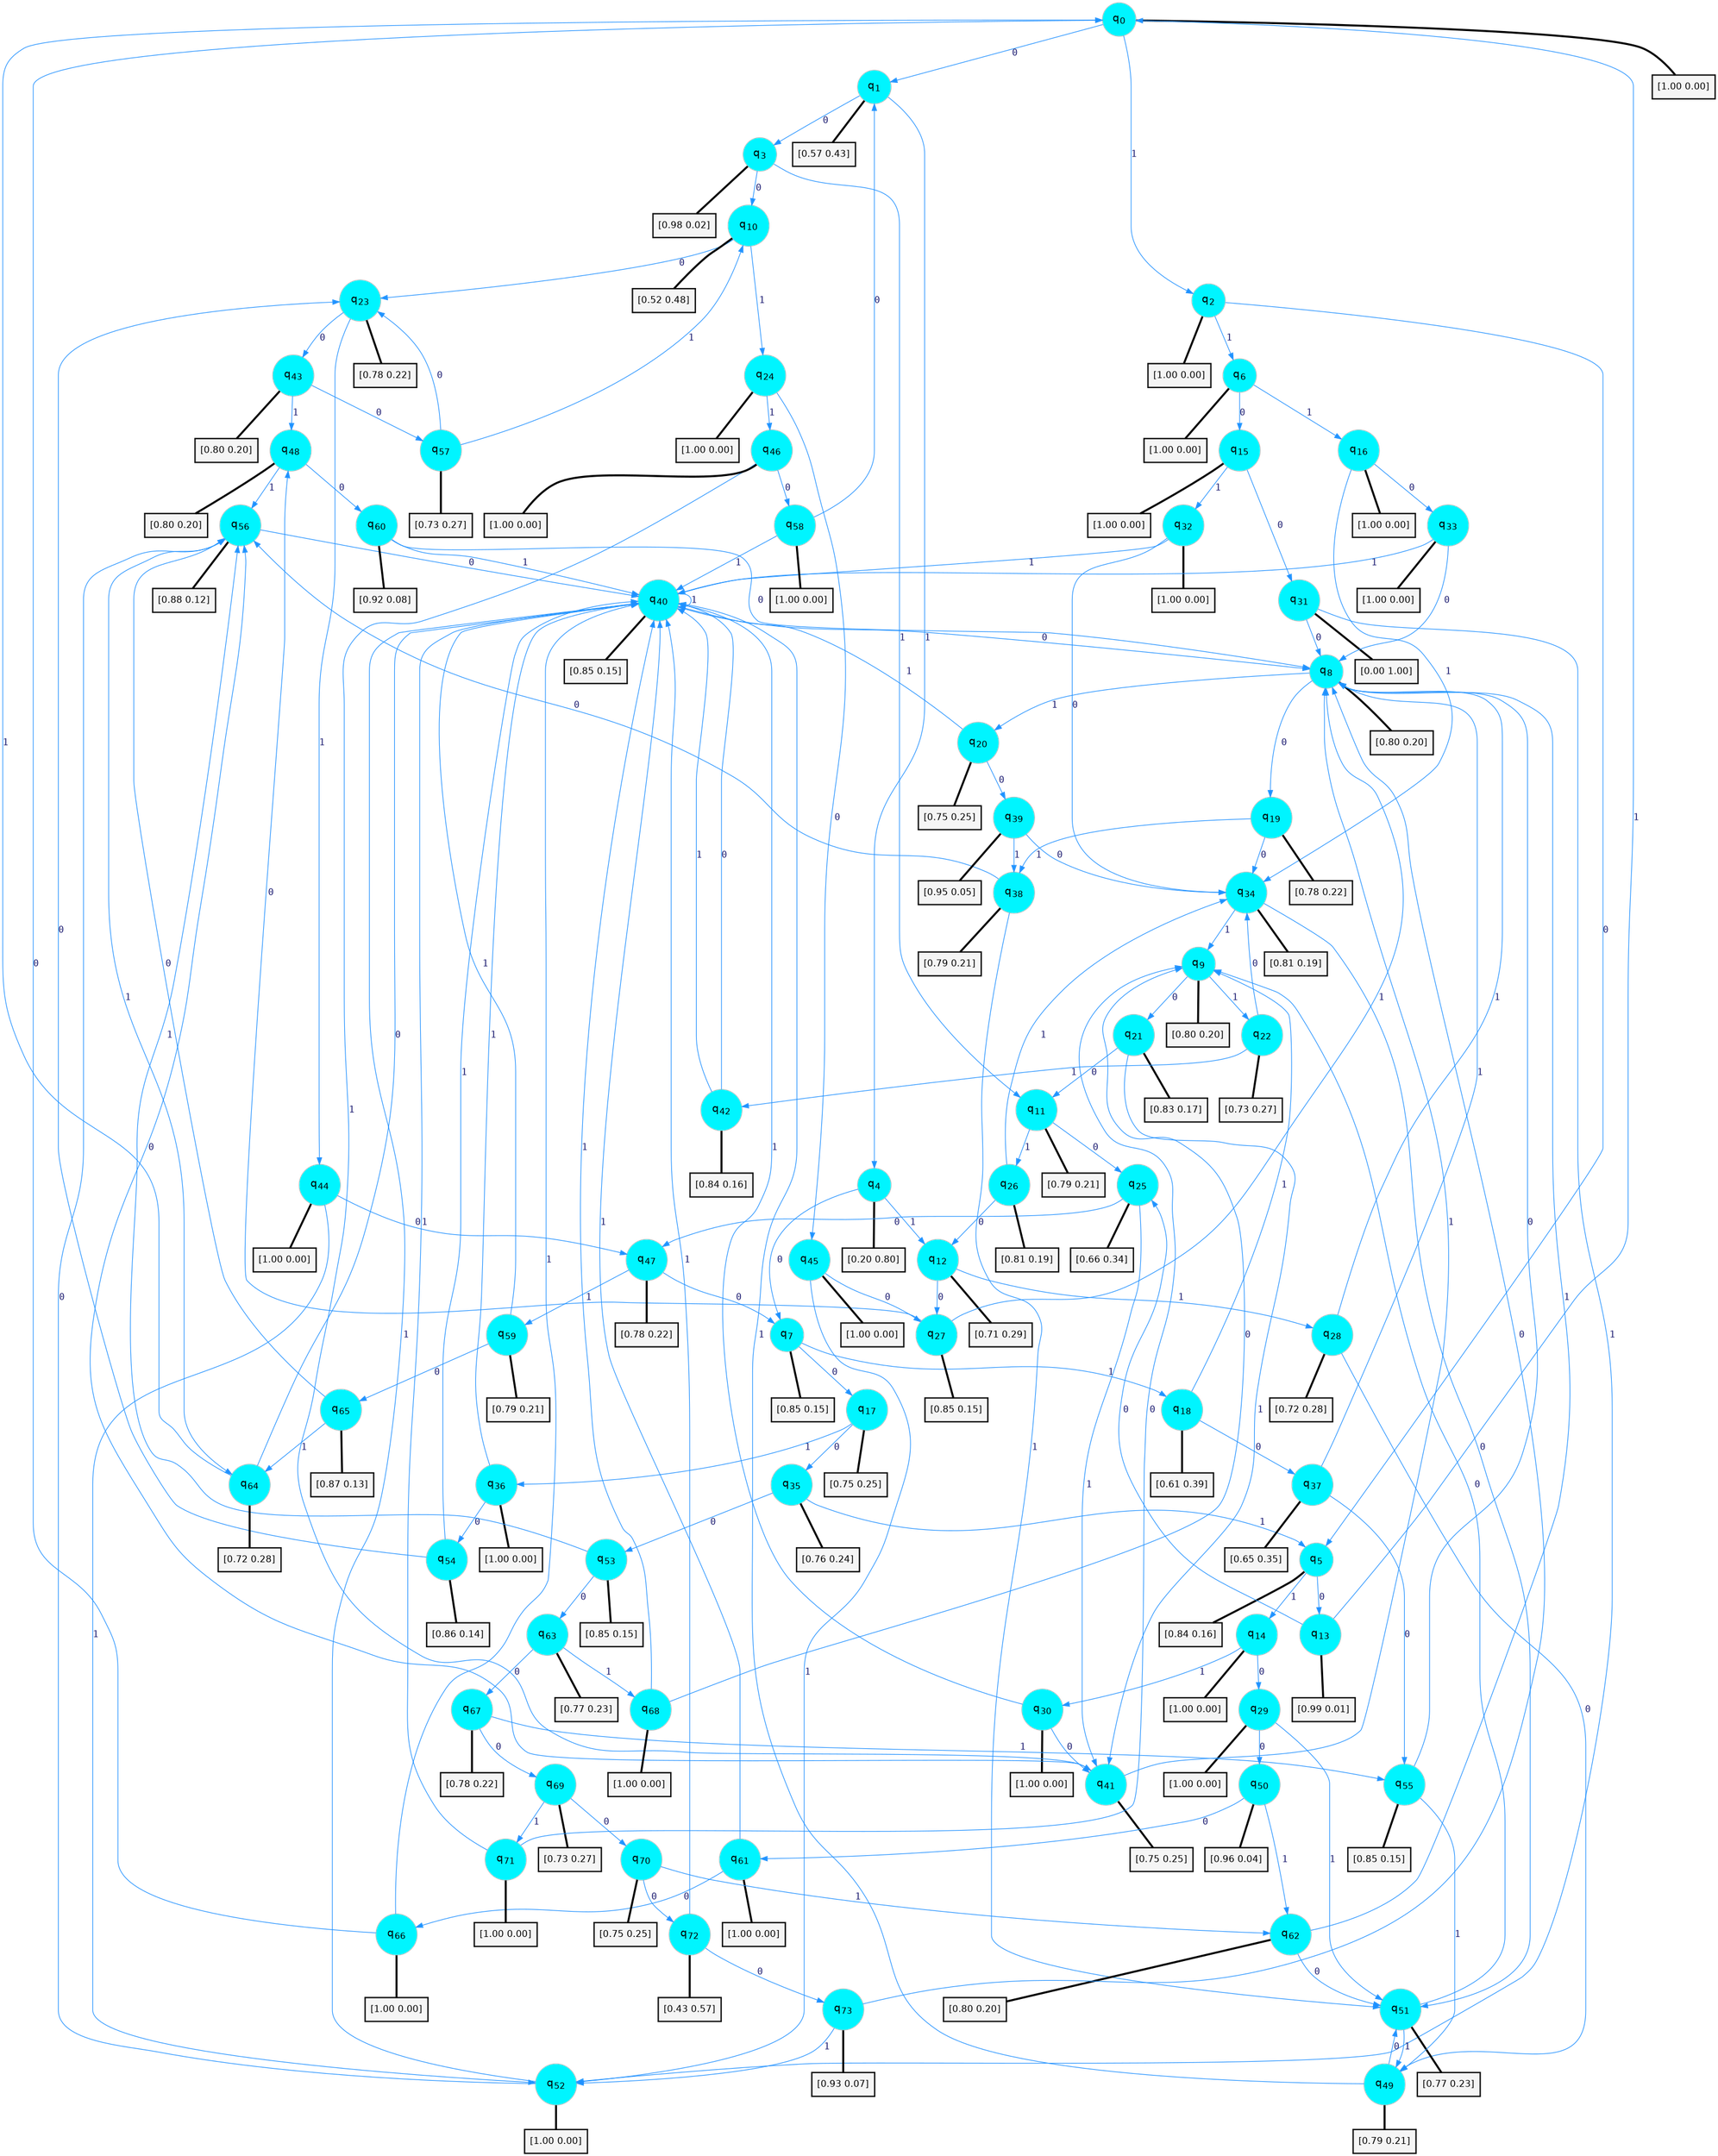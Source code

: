 digraph G {
graph [
bgcolor=transparent, dpi=300, rankdir=TD, size="40,25"];
node [
color=gray, fillcolor=turquoise1, fontcolor=black, fontname=Helvetica, fontsize=16, fontweight=bold, shape=circle, style=filled];
edge [
arrowsize=1, color=dodgerblue1, fontcolor=midnightblue, fontname=courier, fontweight=bold, penwidth=1, style=solid, weight=20];
0[label=<q<SUB>0</SUB>>];
1[label=<q<SUB>1</SUB>>];
2[label=<q<SUB>2</SUB>>];
3[label=<q<SUB>3</SUB>>];
4[label=<q<SUB>4</SUB>>];
5[label=<q<SUB>5</SUB>>];
6[label=<q<SUB>6</SUB>>];
7[label=<q<SUB>7</SUB>>];
8[label=<q<SUB>8</SUB>>];
9[label=<q<SUB>9</SUB>>];
10[label=<q<SUB>10</SUB>>];
11[label=<q<SUB>11</SUB>>];
12[label=<q<SUB>12</SUB>>];
13[label=<q<SUB>13</SUB>>];
14[label=<q<SUB>14</SUB>>];
15[label=<q<SUB>15</SUB>>];
16[label=<q<SUB>16</SUB>>];
17[label=<q<SUB>17</SUB>>];
18[label=<q<SUB>18</SUB>>];
19[label=<q<SUB>19</SUB>>];
20[label=<q<SUB>20</SUB>>];
21[label=<q<SUB>21</SUB>>];
22[label=<q<SUB>22</SUB>>];
23[label=<q<SUB>23</SUB>>];
24[label=<q<SUB>24</SUB>>];
25[label=<q<SUB>25</SUB>>];
26[label=<q<SUB>26</SUB>>];
27[label=<q<SUB>27</SUB>>];
28[label=<q<SUB>28</SUB>>];
29[label=<q<SUB>29</SUB>>];
30[label=<q<SUB>30</SUB>>];
31[label=<q<SUB>31</SUB>>];
32[label=<q<SUB>32</SUB>>];
33[label=<q<SUB>33</SUB>>];
34[label=<q<SUB>34</SUB>>];
35[label=<q<SUB>35</SUB>>];
36[label=<q<SUB>36</SUB>>];
37[label=<q<SUB>37</SUB>>];
38[label=<q<SUB>38</SUB>>];
39[label=<q<SUB>39</SUB>>];
40[label=<q<SUB>40</SUB>>];
41[label=<q<SUB>41</SUB>>];
42[label=<q<SUB>42</SUB>>];
43[label=<q<SUB>43</SUB>>];
44[label=<q<SUB>44</SUB>>];
45[label=<q<SUB>45</SUB>>];
46[label=<q<SUB>46</SUB>>];
47[label=<q<SUB>47</SUB>>];
48[label=<q<SUB>48</SUB>>];
49[label=<q<SUB>49</SUB>>];
50[label=<q<SUB>50</SUB>>];
51[label=<q<SUB>51</SUB>>];
52[label=<q<SUB>52</SUB>>];
53[label=<q<SUB>53</SUB>>];
54[label=<q<SUB>54</SUB>>];
55[label=<q<SUB>55</SUB>>];
56[label=<q<SUB>56</SUB>>];
57[label=<q<SUB>57</SUB>>];
58[label=<q<SUB>58</SUB>>];
59[label=<q<SUB>59</SUB>>];
60[label=<q<SUB>60</SUB>>];
61[label=<q<SUB>61</SUB>>];
62[label=<q<SUB>62</SUB>>];
63[label=<q<SUB>63</SUB>>];
64[label=<q<SUB>64</SUB>>];
65[label=<q<SUB>65</SUB>>];
66[label=<q<SUB>66</SUB>>];
67[label=<q<SUB>67</SUB>>];
68[label=<q<SUB>68</SUB>>];
69[label=<q<SUB>69</SUB>>];
70[label=<q<SUB>70</SUB>>];
71[label=<q<SUB>71</SUB>>];
72[label=<q<SUB>72</SUB>>];
73[label=<q<SUB>73</SUB>>];
74[label="[1.00 0.00]", shape=box,fontcolor=black, fontname=Helvetica, fontsize=14, penwidth=2, fillcolor=whitesmoke,color=black];
75[label="[0.57 0.43]", shape=box,fontcolor=black, fontname=Helvetica, fontsize=14, penwidth=2, fillcolor=whitesmoke,color=black];
76[label="[1.00 0.00]", shape=box,fontcolor=black, fontname=Helvetica, fontsize=14, penwidth=2, fillcolor=whitesmoke,color=black];
77[label="[0.98 0.02]", shape=box,fontcolor=black, fontname=Helvetica, fontsize=14, penwidth=2, fillcolor=whitesmoke,color=black];
78[label="[0.20 0.80]", shape=box,fontcolor=black, fontname=Helvetica, fontsize=14, penwidth=2, fillcolor=whitesmoke,color=black];
79[label="[0.84 0.16]", shape=box,fontcolor=black, fontname=Helvetica, fontsize=14, penwidth=2, fillcolor=whitesmoke,color=black];
80[label="[1.00 0.00]", shape=box,fontcolor=black, fontname=Helvetica, fontsize=14, penwidth=2, fillcolor=whitesmoke,color=black];
81[label="[0.85 0.15]", shape=box,fontcolor=black, fontname=Helvetica, fontsize=14, penwidth=2, fillcolor=whitesmoke,color=black];
82[label="[0.80 0.20]", shape=box,fontcolor=black, fontname=Helvetica, fontsize=14, penwidth=2, fillcolor=whitesmoke,color=black];
83[label="[0.80 0.20]", shape=box,fontcolor=black, fontname=Helvetica, fontsize=14, penwidth=2, fillcolor=whitesmoke,color=black];
84[label="[0.52 0.48]", shape=box,fontcolor=black, fontname=Helvetica, fontsize=14, penwidth=2, fillcolor=whitesmoke,color=black];
85[label="[0.79 0.21]", shape=box,fontcolor=black, fontname=Helvetica, fontsize=14, penwidth=2, fillcolor=whitesmoke,color=black];
86[label="[0.71 0.29]", shape=box,fontcolor=black, fontname=Helvetica, fontsize=14, penwidth=2, fillcolor=whitesmoke,color=black];
87[label="[0.99 0.01]", shape=box,fontcolor=black, fontname=Helvetica, fontsize=14, penwidth=2, fillcolor=whitesmoke,color=black];
88[label="[1.00 0.00]", shape=box,fontcolor=black, fontname=Helvetica, fontsize=14, penwidth=2, fillcolor=whitesmoke,color=black];
89[label="[1.00 0.00]", shape=box,fontcolor=black, fontname=Helvetica, fontsize=14, penwidth=2, fillcolor=whitesmoke,color=black];
90[label="[1.00 0.00]", shape=box,fontcolor=black, fontname=Helvetica, fontsize=14, penwidth=2, fillcolor=whitesmoke,color=black];
91[label="[0.75 0.25]", shape=box,fontcolor=black, fontname=Helvetica, fontsize=14, penwidth=2, fillcolor=whitesmoke,color=black];
92[label="[0.61 0.39]", shape=box,fontcolor=black, fontname=Helvetica, fontsize=14, penwidth=2, fillcolor=whitesmoke,color=black];
93[label="[0.78 0.22]", shape=box,fontcolor=black, fontname=Helvetica, fontsize=14, penwidth=2, fillcolor=whitesmoke,color=black];
94[label="[0.75 0.25]", shape=box,fontcolor=black, fontname=Helvetica, fontsize=14, penwidth=2, fillcolor=whitesmoke,color=black];
95[label="[0.83 0.17]", shape=box,fontcolor=black, fontname=Helvetica, fontsize=14, penwidth=2, fillcolor=whitesmoke,color=black];
96[label="[0.73 0.27]", shape=box,fontcolor=black, fontname=Helvetica, fontsize=14, penwidth=2, fillcolor=whitesmoke,color=black];
97[label="[0.78 0.22]", shape=box,fontcolor=black, fontname=Helvetica, fontsize=14, penwidth=2, fillcolor=whitesmoke,color=black];
98[label="[1.00 0.00]", shape=box,fontcolor=black, fontname=Helvetica, fontsize=14, penwidth=2, fillcolor=whitesmoke,color=black];
99[label="[0.66 0.34]", shape=box,fontcolor=black, fontname=Helvetica, fontsize=14, penwidth=2, fillcolor=whitesmoke,color=black];
100[label="[0.81 0.19]", shape=box,fontcolor=black, fontname=Helvetica, fontsize=14, penwidth=2, fillcolor=whitesmoke,color=black];
101[label="[0.85 0.15]", shape=box,fontcolor=black, fontname=Helvetica, fontsize=14, penwidth=2, fillcolor=whitesmoke,color=black];
102[label="[0.72 0.28]", shape=box,fontcolor=black, fontname=Helvetica, fontsize=14, penwidth=2, fillcolor=whitesmoke,color=black];
103[label="[1.00 0.00]", shape=box,fontcolor=black, fontname=Helvetica, fontsize=14, penwidth=2, fillcolor=whitesmoke,color=black];
104[label="[1.00 0.00]", shape=box,fontcolor=black, fontname=Helvetica, fontsize=14, penwidth=2, fillcolor=whitesmoke,color=black];
105[label="[0.00 1.00]", shape=box,fontcolor=black, fontname=Helvetica, fontsize=14, penwidth=2, fillcolor=whitesmoke,color=black];
106[label="[1.00 0.00]", shape=box,fontcolor=black, fontname=Helvetica, fontsize=14, penwidth=2, fillcolor=whitesmoke,color=black];
107[label="[1.00 0.00]", shape=box,fontcolor=black, fontname=Helvetica, fontsize=14, penwidth=2, fillcolor=whitesmoke,color=black];
108[label="[0.81 0.19]", shape=box,fontcolor=black, fontname=Helvetica, fontsize=14, penwidth=2, fillcolor=whitesmoke,color=black];
109[label="[0.76 0.24]", shape=box,fontcolor=black, fontname=Helvetica, fontsize=14, penwidth=2, fillcolor=whitesmoke,color=black];
110[label="[1.00 0.00]", shape=box,fontcolor=black, fontname=Helvetica, fontsize=14, penwidth=2, fillcolor=whitesmoke,color=black];
111[label="[0.65 0.35]", shape=box,fontcolor=black, fontname=Helvetica, fontsize=14, penwidth=2, fillcolor=whitesmoke,color=black];
112[label="[0.79 0.21]", shape=box,fontcolor=black, fontname=Helvetica, fontsize=14, penwidth=2, fillcolor=whitesmoke,color=black];
113[label="[0.95 0.05]", shape=box,fontcolor=black, fontname=Helvetica, fontsize=14, penwidth=2, fillcolor=whitesmoke,color=black];
114[label="[0.85 0.15]", shape=box,fontcolor=black, fontname=Helvetica, fontsize=14, penwidth=2, fillcolor=whitesmoke,color=black];
115[label="[0.75 0.25]", shape=box,fontcolor=black, fontname=Helvetica, fontsize=14, penwidth=2, fillcolor=whitesmoke,color=black];
116[label="[0.84 0.16]", shape=box,fontcolor=black, fontname=Helvetica, fontsize=14, penwidth=2, fillcolor=whitesmoke,color=black];
117[label="[0.80 0.20]", shape=box,fontcolor=black, fontname=Helvetica, fontsize=14, penwidth=2, fillcolor=whitesmoke,color=black];
118[label="[1.00 0.00]", shape=box,fontcolor=black, fontname=Helvetica, fontsize=14, penwidth=2, fillcolor=whitesmoke,color=black];
119[label="[1.00 0.00]", shape=box,fontcolor=black, fontname=Helvetica, fontsize=14, penwidth=2, fillcolor=whitesmoke,color=black];
120[label="[1.00 0.00]", shape=box,fontcolor=black, fontname=Helvetica, fontsize=14, penwidth=2, fillcolor=whitesmoke,color=black];
121[label="[0.78 0.22]", shape=box,fontcolor=black, fontname=Helvetica, fontsize=14, penwidth=2, fillcolor=whitesmoke,color=black];
122[label="[0.80 0.20]", shape=box,fontcolor=black, fontname=Helvetica, fontsize=14, penwidth=2, fillcolor=whitesmoke,color=black];
123[label="[0.79 0.21]", shape=box,fontcolor=black, fontname=Helvetica, fontsize=14, penwidth=2, fillcolor=whitesmoke,color=black];
124[label="[0.96 0.04]", shape=box,fontcolor=black, fontname=Helvetica, fontsize=14, penwidth=2, fillcolor=whitesmoke,color=black];
125[label="[0.77 0.23]", shape=box,fontcolor=black, fontname=Helvetica, fontsize=14, penwidth=2, fillcolor=whitesmoke,color=black];
126[label="[1.00 0.00]", shape=box,fontcolor=black, fontname=Helvetica, fontsize=14, penwidth=2, fillcolor=whitesmoke,color=black];
127[label="[0.85 0.15]", shape=box,fontcolor=black, fontname=Helvetica, fontsize=14, penwidth=2, fillcolor=whitesmoke,color=black];
128[label="[0.86 0.14]", shape=box,fontcolor=black, fontname=Helvetica, fontsize=14, penwidth=2, fillcolor=whitesmoke,color=black];
129[label="[0.85 0.15]", shape=box,fontcolor=black, fontname=Helvetica, fontsize=14, penwidth=2, fillcolor=whitesmoke,color=black];
130[label="[0.88 0.12]", shape=box,fontcolor=black, fontname=Helvetica, fontsize=14, penwidth=2, fillcolor=whitesmoke,color=black];
131[label="[0.73 0.27]", shape=box,fontcolor=black, fontname=Helvetica, fontsize=14, penwidth=2, fillcolor=whitesmoke,color=black];
132[label="[1.00 0.00]", shape=box,fontcolor=black, fontname=Helvetica, fontsize=14, penwidth=2, fillcolor=whitesmoke,color=black];
133[label="[0.79 0.21]", shape=box,fontcolor=black, fontname=Helvetica, fontsize=14, penwidth=2, fillcolor=whitesmoke,color=black];
134[label="[0.92 0.08]", shape=box,fontcolor=black, fontname=Helvetica, fontsize=14, penwidth=2, fillcolor=whitesmoke,color=black];
135[label="[1.00 0.00]", shape=box,fontcolor=black, fontname=Helvetica, fontsize=14, penwidth=2, fillcolor=whitesmoke,color=black];
136[label="[0.80 0.20]", shape=box,fontcolor=black, fontname=Helvetica, fontsize=14, penwidth=2, fillcolor=whitesmoke,color=black];
137[label="[0.77 0.23]", shape=box,fontcolor=black, fontname=Helvetica, fontsize=14, penwidth=2, fillcolor=whitesmoke,color=black];
138[label="[0.72 0.28]", shape=box,fontcolor=black, fontname=Helvetica, fontsize=14, penwidth=2, fillcolor=whitesmoke,color=black];
139[label="[0.87 0.13]", shape=box,fontcolor=black, fontname=Helvetica, fontsize=14, penwidth=2, fillcolor=whitesmoke,color=black];
140[label="[1.00 0.00]", shape=box,fontcolor=black, fontname=Helvetica, fontsize=14, penwidth=2, fillcolor=whitesmoke,color=black];
141[label="[0.78 0.22]", shape=box,fontcolor=black, fontname=Helvetica, fontsize=14, penwidth=2, fillcolor=whitesmoke,color=black];
142[label="[1.00 0.00]", shape=box,fontcolor=black, fontname=Helvetica, fontsize=14, penwidth=2, fillcolor=whitesmoke,color=black];
143[label="[0.73 0.27]", shape=box,fontcolor=black, fontname=Helvetica, fontsize=14, penwidth=2, fillcolor=whitesmoke,color=black];
144[label="[0.75 0.25]", shape=box,fontcolor=black, fontname=Helvetica, fontsize=14, penwidth=2, fillcolor=whitesmoke,color=black];
145[label="[1.00 0.00]", shape=box,fontcolor=black, fontname=Helvetica, fontsize=14, penwidth=2, fillcolor=whitesmoke,color=black];
146[label="[0.43 0.57]", shape=box,fontcolor=black, fontname=Helvetica, fontsize=14, penwidth=2, fillcolor=whitesmoke,color=black];
147[label="[0.93 0.07]", shape=box,fontcolor=black, fontname=Helvetica, fontsize=14, penwidth=2, fillcolor=whitesmoke,color=black];
0->1 [label=0];
0->2 [label=1];
0->74 [arrowhead=none, penwidth=3,color=black];
1->3 [label=0];
1->4 [label=1];
1->75 [arrowhead=none, penwidth=3,color=black];
2->5 [label=0];
2->6 [label=1];
2->76 [arrowhead=none, penwidth=3,color=black];
3->10 [label=0];
3->11 [label=1];
3->77 [arrowhead=none, penwidth=3,color=black];
4->7 [label=0];
4->12 [label=1];
4->78 [arrowhead=none, penwidth=3,color=black];
5->13 [label=0];
5->14 [label=1];
5->79 [arrowhead=none, penwidth=3,color=black];
6->15 [label=0];
6->16 [label=1];
6->80 [arrowhead=none, penwidth=3,color=black];
7->17 [label=0];
7->18 [label=1];
7->81 [arrowhead=none, penwidth=3,color=black];
8->19 [label=0];
8->20 [label=1];
8->82 [arrowhead=none, penwidth=3,color=black];
9->21 [label=0];
9->22 [label=1];
9->83 [arrowhead=none, penwidth=3,color=black];
10->23 [label=0];
10->24 [label=1];
10->84 [arrowhead=none, penwidth=3,color=black];
11->25 [label=0];
11->26 [label=1];
11->85 [arrowhead=none, penwidth=3,color=black];
12->27 [label=0];
12->28 [label=1];
12->86 [arrowhead=none, penwidth=3,color=black];
13->25 [label=0];
13->0 [label=1];
13->87 [arrowhead=none, penwidth=3,color=black];
14->29 [label=0];
14->30 [label=1];
14->88 [arrowhead=none, penwidth=3,color=black];
15->31 [label=0];
15->32 [label=1];
15->89 [arrowhead=none, penwidth=3,color=black];
16->33 [label=0];
16->34 [label=1];
16->90 [arrowhead=none, penwidth=3,color=black];
17->35 [label=0];
17->36 [label=1];
17->91 [arrowhead=none, penwidth=3,color=black];
18->37 [label=0];
18->9 [label=1];
18->92 [arrowhead=none, penwidth=3,color=black];
19->34 [label=0];
19->38 [label=1];
19->93 [arrowhead=none, penwidth=3,color=black];
20->39 [label=0];
20->40 [label=1];
20->94 [arrowhead=none, penwidth=3,color=black];
21->11 [label=0];
21->41 [label=1];
21->95 [arrowhead=none, penwidth=3,color=black];
22->34 [label=0];
22->42 [label=1];
22->96 [arrowhead=none, penwidth=3,color=black];
23->43 [label=0];
23->44 [label=1];
23->97 [arrowhead=none, penwidth=3,color=black];
24->45 [label=0];
24->46 [label=1];
24->98 [arrowhead=none, penwidth=3,color=black];
25->47 [label=0];
25->41 [label=1];
25->99 [arrowhead=none, penwidth=3,color=black];
26->12 [label=0];
26->34 [label=1];
26->100 [arrowhead=none, penwidth=3,color=black];
27->48 [label=0];
27->8 [label=1];
27->101 [arrowhead=none, penwidth=3,color=black];
28->49 [label=0];
28->8 [label=1];
28->102 [arrowhead=none, penwidth=3,color=black];
29->50 [label=0];
29->51 [label=1];
29->103 [arrowhead=none, penwidth=3,color=black];
30->41 [label=0];
30->40 [label=1];
30->104 [arrowhead=none, penwidth=3,color=black];
31->8 [label=0];
31->52 [label=1];
31->105 [arrowhead=none, penwidth=3,color=black];
32->34 [label=0];
32->40 [label=1];
32->106 [arrowhead=none, penwidth=3,color=black];
33->8 [label=0];
33->40 [label=1];
33->107 [arrowhead=none, penwidth=3,color=black];
34->51 [label=0];
34->9 [label=1];
34->108 [arrowhead=none, penwidth=3,color=black];
35->53 [label=0];
35->5 [label=1];
35->109 [arrowhead=none, penwidth=3,color=black];
36->54 [label=0];
36->40 [label=1];
36->110 [arrowhead=none, penwidth=3,color=black];
37->55 [label=0];
37->8 [label=1];
37->111 [arrowhead=none, penwidth=3,color=black];
38->56 [label=0];
38->51 [label=1];
38->112 [arrowhead=none, penwidth=3,color=black];
39->34 [label=0];
39->38 [label=1];
39->113 [arrowhead=none, penwidth=3,color=black];
40->8 [label=0];
40->40 [label=1];
40->114 [arrowhead=none, penwidth=3,color=black];
41->56 [label=0];
41->8 [label=1];
41->115 [arrowhead=none, penwidth=3,color=black];
42->40 [label=0];
42->40 [label=1];
42->116 [arrowhead=none, penwidth=3,color=black];
43->57 [label=0];
43->48 [label=1];
43->117 [arrowhead=none, penwidth=3,color=black];
44->47 [label=0];
44->52 [label=1];
44->118 [arrowhead=none, penwidth=3,color=black];
45->27 [label=0];
45->52 [label=1];
45->119 [arrowhead=none, penwidth=3,color=black];
46->58 [label=0];
46->41 [label=1];
46->120 [arrowhead=none, penwidth=3,color=black];
47->7 [label=0];
47->59 [label=1];
47->121 [arrowhead=none, penwidth=3,color=black];
48->60 [label=0];
48->56 [label=1];
48->122 [arrowhead=none, penwidth=3,color=black];
49->51 [label=0];
49->40 [label=1];
49->123 [arrowhead=none, penwidth=3,color=black];
50->61 [label=0];
50->62 [label=1];
50->124 [arrowhead=none, penwidth=3,color=black];
51->9 [label=0];
51->49 [label=1];
51->125 [arrowhead=none, penwidth=3,color=black];
52->56 [label=0];
52->40 [label=1];
52->126 [arrowhead=none, penwidth=3,color=black];
53->63 [label=0];
53->56 [label=1];
53->127 [arrowhead=none, penwidth=3,color=black];
54->23 [label=0];
54->40 [label=1];
54->128 [arrowhead=none, penwidth=3,color=black];
55->8 [label=0];
55->49 [label=1];
55->129 [arrowhead=none, penwidth=3,color=black];
56->40 [label=0];
56->64 [label=1];
56->130 [arrowhead=none, penwidth=3,color=black];
57->23 [label=0];
57->10 [label=1];
57->131 [arrowhead=none, penwidth=3,color=black];
58->1 [label=0];
58->40 [label=1];
58->132 [arrowhead=none, penwidth=3,color=black];
59->65 [label=0];
59->40 [label=1];
59->133 [arrowhead=none, penwidth=3,color=black];
60->8 [label=0];
60->40 [label=1];
60->134 [arrowhead=none, penwidth=3,color=black];
61->66 [label=0];
61->40 [label=1];
61->135 [arrowhead=none, penwidth=3,color=black];
62->51 [label=0];
62->8 [label=1];
62->136 [arrowhead=none, penwidth=3,color=black];
63->67 [label=0];
63->68 [label=1];
63->137 [arrowhead=none, penwidth=3,color=black];
64->40 [label=0];
64->0 [label=1];
64->138 [arrowhead=none, penwidth=3,color=black];
65->56 [label=0];
65->64 [label=1];
65->139 [arrowhead=none, penwidth=3,color=black];
66->0 [label=0];
66->40 [label=1];
66->140 [arrowhead=none, penwidth=3,color=black];
67->69 [label=0];
67->55 [label=1];
67->141 [arrowhead=none, penwidth=3,color=black];
68->9 [label=0];
68->40 [label=1];
68->142 [arrowhead=none, penwidth=3,color=black];
69->70 [label=0];
69->71 [label=1];
69->143 [arrowhead=none, penwidth=3,color=black];
70->72 [label=0];
70->62 [label=1];
70->144 [arrowhead=none, penwidth=3,color=black];
71->9 [label=0];
71->40 [label=1];
71->145 [arrowhead=none, penwidth=3,color=black];
72->73 [label=0];
72->40 [label=1];
72->146 [arrowhead=none, penwidth=3,color=black];
73->8 [label=0];
73->52 [label=1];
73->147 [arrowhead=none, penwidth=3,color=black];
}
